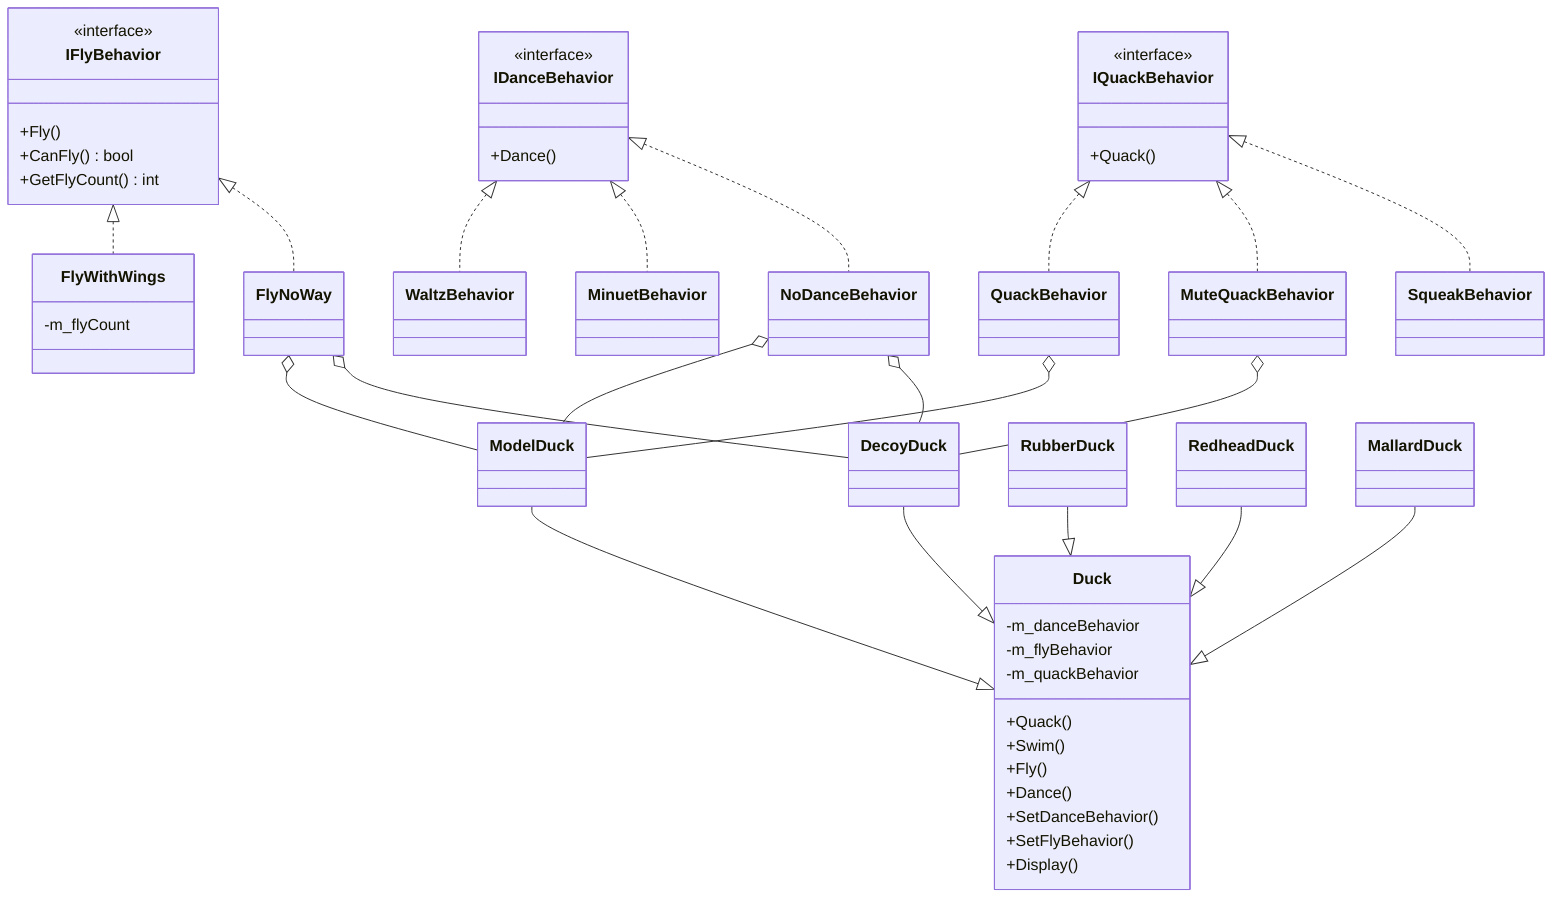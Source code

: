 classDiagram
    direction TB

    class Duck {
        +Quack()
        +Swim()
        +Fly()
        +Dance()
        +SetDanceBehavior()
        +SetFlyBehavior()
        +Display()
        -m_danceBehavior
        -m_flyBehavior
        -m_quackBehavior
    }

    ModelDuck --|> Duck
    DecoyDuck --|> Duck
    RubberDuck --|> Duck
    RedheadDuck --|> Duck
    MallardDuck --|> Duck


    class IFlyBehavior {
        <<interface>>
        +Fly()
        +CanFly() bool
        +GetFlyCount() int
    }

    class FlyWithWings {
        -m_flyCount
    }

    IFlyBehavior <|.. FlyWithWings
    IFlyBehavior <|.. FlyNoWay

    class IDanceBehavior {
        <<interface>>
        +Dance()
    }

    IDanceBehavior <|.. WaltzBehavior
    IDanceBehavior <|.. MinuetBehavior
    IDanceBehavior <|.. NoDanceBehavior

    class IQuackBehavior {
        <<interface>>
        +Quack()
    }

    IQuackBehavior <|.. QuackBehavior
    IQuackBehavior <|.. MuteQuackBehavior
    IQuackBehavior <|.. SqueakBehavior

    FlyNoWay o-- ModelDuck 
    QuackBehavior o-- ModelDuck 
    NoDanceBehavior o-- ModelDuck 

    FlyNoWay o-- DecoyDuck 
    MuteQuackBehavior o-- DecoyDuck 
    NoDanceBehavior o-- DecoyDuck